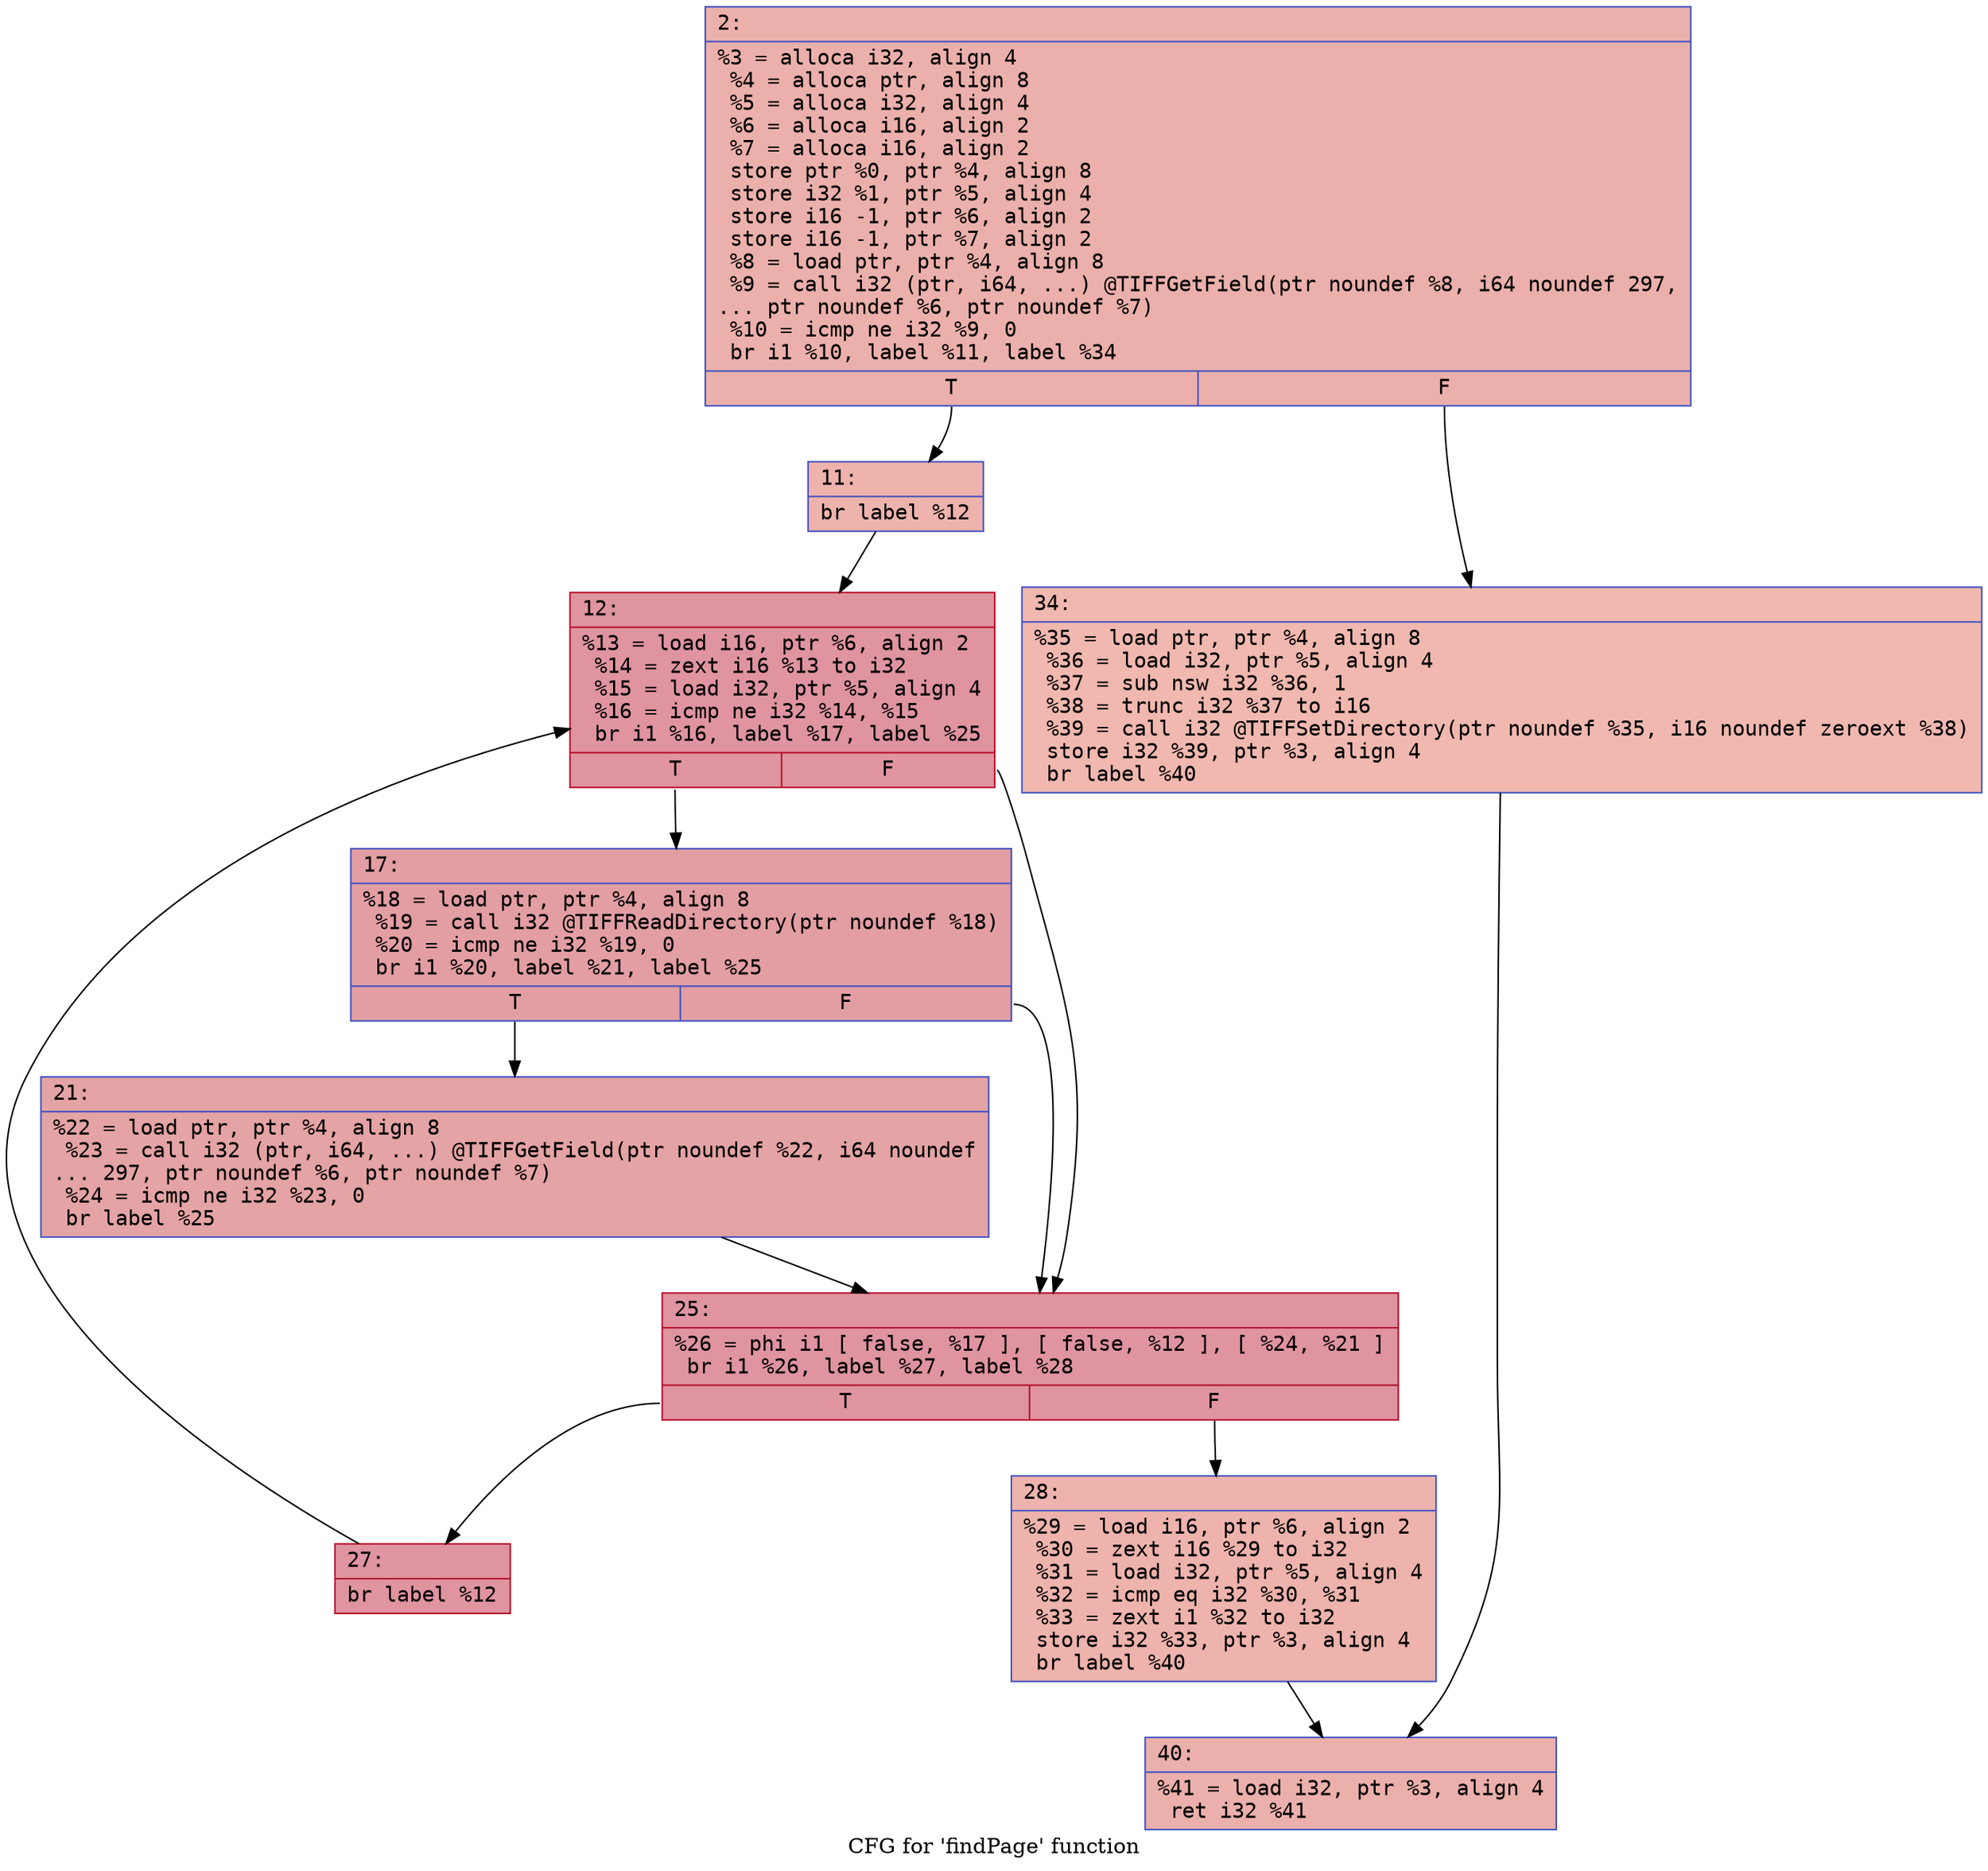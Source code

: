 digraph "CFG for 'findPage' function" {
	label="CFG for 'findPage' function";

	Node0x600000e27b10 [shape=record,color="#3d50c3ff", style=filled, fillcolor="#d24b4070" fontname="Courier",label="{2:\l|  %3 = alloca i32, align 4\l  %4 = alloca ptr, align 8\l  %5 = alloca i32, align 4\l  %6 = alloca i16, align 2\l  %7 = alloca i16, align 2\l  store ptr %0, ptr %4, align 8\l  store i32 %1, ptr %5, align 4\l  store i16 -1, ptr %6, align 2\l  store i16 -1, ptr %7, align 2\l  %8 = load ptr, ptr %4, align 8\l  %9 = call i32 (ptr, i64, ...) @TIFFGetField(ptr noundef %8, i64 noundef 297,\l... ptr noundef %6, ptr noundef %7)\l  %10 = icmp ne i32 %9, 0\l  br i1 %10, label %11, label %34\l|{<s0>T|<s1>F}}"];
	Node0x600000e27b10:s0 -> Node0x600000e27b60[tooltip="2 -> 11\nProbability 62.50%" ];
	Node0x600000e27b10:s1 -> Node0x600000e27d90[tooltip="2 -> 34\nProbability 37.50%" ];
	Node0x600000e27b60 [shape=record,color="#3d50c3ff", style=filled, fillcolor="#d6524470" fontname="Courier",label="{11:\l|  br label %12\l}"];
	Node0x600000e27b60 -> Node0x600000e27bb0[tooltip="11 -> 12\nProbability 100.00%" ];
	Node0x600000e27bb0 [shape=record,color="#b70d28ff", style=filled, fillcolor="#b70d2870" fontname="Courier",label="{12:\l|  %13 = load i16, ptr %6, align 2\l  %14 = zext i16 %13 to i32\l  %15 = load i32, ptr %5, align 4\l  %16 = icmp ne i32 %14, %15\l  br i1 %16, label %17, label %25\l|{<s0>T|<s1>F}}"];
	Node0x600000e27bb0:s0 -> Node0x600000e27c00[tooltip="12 -> 17\nProbability 50.00%" ];
	Node0x600000e27bb0:s1 -> Node0x600000e27ca0[tooltip="12 -> 25\nProbability 50.00%" ];
	Node0x600000e27c00 [shape=record,color="#3d50c3ff", style=filled, fillcolor="#be242e70" fontname="Courier",label="{17:\l|  %18 = load ptr, ptr %4, align 8\l  %19 = call i32 @TIFFReadDirectory(ptr noundef %18)\l  %20 = icmp ne i32 %19, 0\l  br i1 %20, label %21, label %25\l|{<s0>T|<s1>F}}"];
	Node0x600000e27c00:s0 -> Node0x600000e27c50[tooltip="17 -> 21\nProbability 62.50%" ];
	Node0x600000e27c00:s1 -> Node0x600000e27ca0[tooltip="17 -> 25\nProbability 37.50%" ];
	Node0x600000e27c50 [shape=record,color="#3d50c3ff", style=filled, fillcolor="#c32e3170" fontname="Courier",label="{21:\l|  %22 = load ptr, ptr %4, align 8\l  %23 = call i32 (ptr, i64, ...) @TIFFGetField(ptr noundef %22, i64 noundef\l... 297, ptr noundef %6, ptr noundef %7)\l  %24 = icmp ne i32 %23, 0\l  br label %25\l}"];
	Node0x600000e27c50 -> Node0x600000e27ca0[tooltip="21 -> 25\nProbability 100.00%" ];
	Node0x600000e27ca0 [shape=record,color="#b70d28ff", style=filled, fillcolor="#b70d2870" fontname="Courier",label="{25:\l|  %26 = phi i1 [ false, %17 ], [ false, %12 ], [ %24, %21 ]\l  br i1 %26, label %27, label %28\l|{<s0>T|<s1>F}}"];
	Node0x600000e27ca0:s0 -> Node0x600000e27cf0[tooltip="25 -> 27\nProbability 96.88%" ];
	Node0x600000e27ca0:s1 -> Node0x600000e27d40[tooltip="25 -> 28\nProbability 3.12%" ];
	Node0x600000e27cf0 [shape=record,color="#b70d28ff", style=filled, fillcolor="#b70d2870" fontname="Courier",label="{27:\l|  br label %12\l}"];
	Node0x600000e27cf0 -> Node0x600000e27bb0[tooltip="27 -> 12\nProbability 100.00%" ];
	Node0x600000e27d40 [shape=record,color="#3d50c3ff", style=filled, fillcolor="#d6524470" fontname="Courier",label="{28:\l|  %29 = load i16, ptr %6, align 2\l  %30 = zext i16 %29 to i32\l  %31 = load i32, ptr %5, align 4\l  %32 = icmp eq i32 %30, %31\l  %33 = zext i1 %32 to i32\l  store i32 %33, ptr %3, align 4\l  br label %40\l}"];
	Node0x600000e27d40 -> Node0x600000e27de0[tooltip="28 -> 40\nProbability 100.00%" ];
	Node0x600000e27d90 [shape=record,color="#3d50c3ff", style=filled, fillcolor="#dc5d4a70" fontname="Courier",label="{34:\l|  %35 = load ptr, ptr %4, align 8\l  %36 = load i32, ptr %5, align 4\l  %37 = sub nsw i32 %36, 1\l  %38 = trunc i32 %37 to i16\l  %39 = call i32 @TIFFSetDirectory(ptr noundef %35, i16 noundef zeroext %38)\l  store i32 %39, ptr %3, align 4\l  br label %40\l}"];
	Node0x600000e27d90 -> Node0x600000e27de0[tooltip="34 -> 40\nProbability 100.00%" ];
	Node0x600000e27de0 [shape=record,color="#3d50c3ff", style=filled, fillcolor="#d24b4070" fontname="Courier",label="{40:\l|  %41 = load i32, ptr %3, align 4\l  ret i32 %41\l}"];
}

